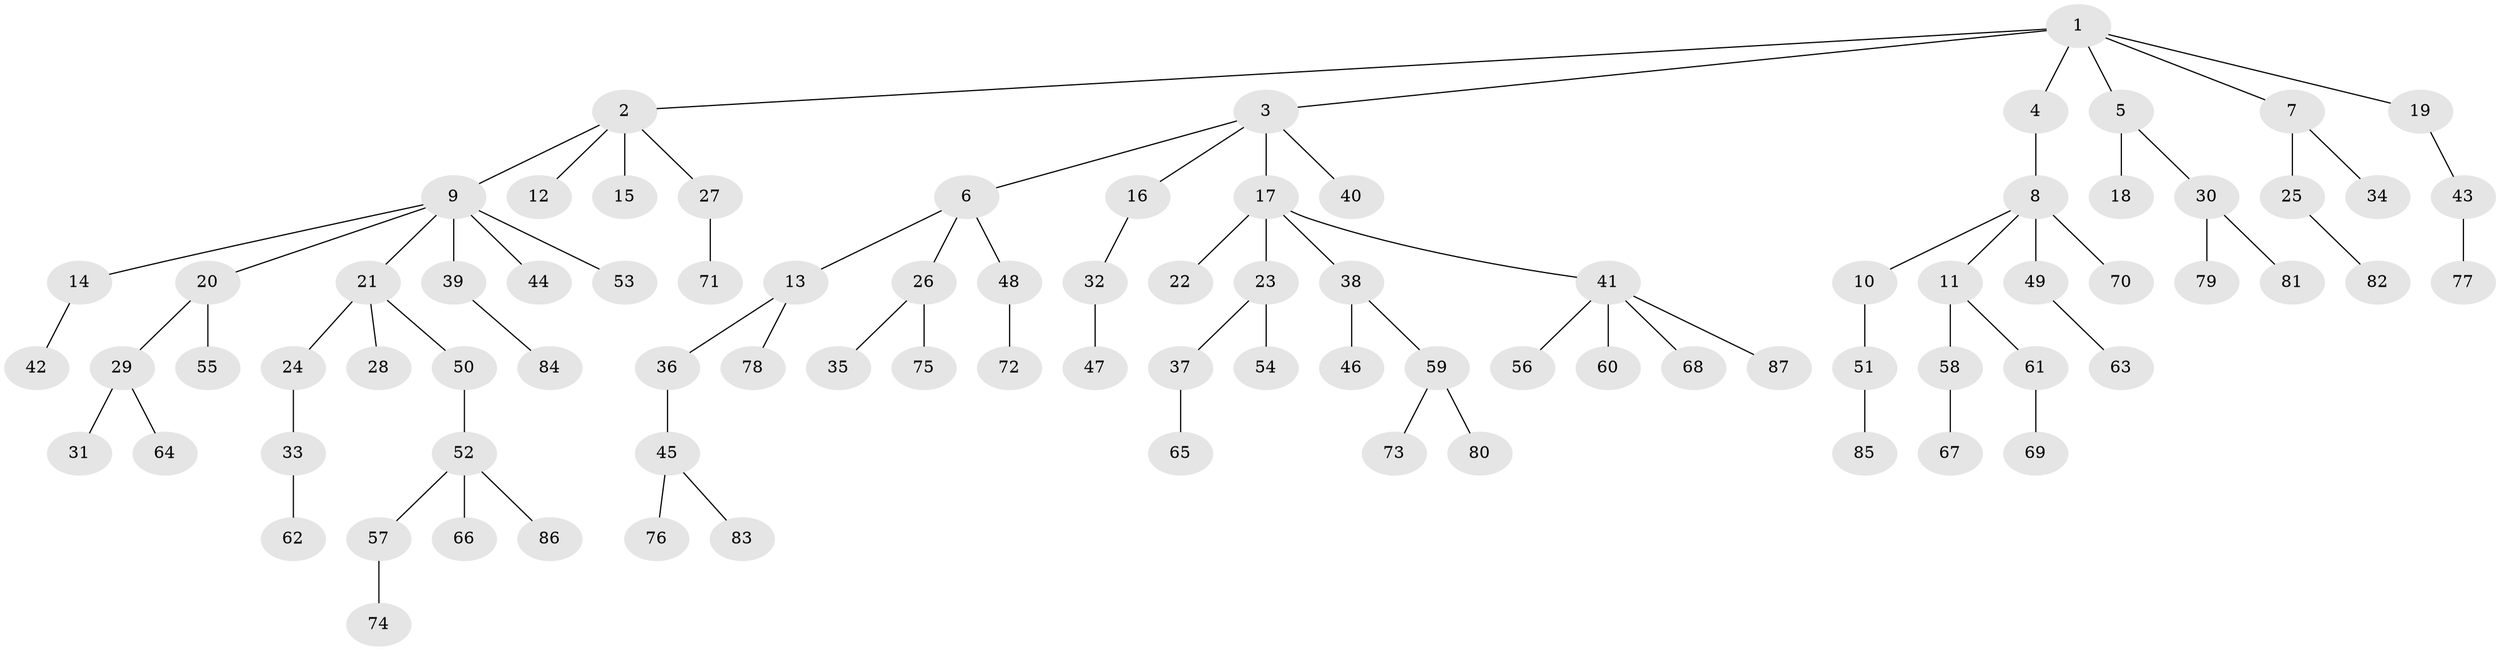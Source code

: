 // coarse degree distribution, {5: 0.07142857142857142, 3: 0.14285714285714285, 4: 0.07142857142857142, 1: 0.5714285714285714, 2: 0.14285714285714285}
// Generated by graph-tools (version 1.1) at 2025/51/03/04/25 22:51:52]
// undirected, 87 vertices, 86 edges
graph export_dot {
  node [color=gray90,style=filled];
  1;
  2;
  3;
  4;
  5;
  6;
  7;
  8;
  9;
  10;
  11;
  12;
  13;
  14;
  15;
  16;
  17;
  18;
  19;
  20;
  21;
  22;
  23;
  24;
  25;
  26;
  27;
  28;
  29;
  30;
  31;
  32;
  33;
  34;
  35;
  36;
  37;
  38;
  39;
  40;
  41;
  42;
  43;
  44;
  45;
  46;
  47;
  48;
  49;
  50;
  51;
  52;
  53;
  54;
  55;
  56;
  57;
  58;
  59;
  60;
  61;
  62;
  63;
  64;
  65;
  66;
  67;
  68;
  69;
  70;
  71;
  72;
  73;
  74;
  75;
  76;
  77;
  78;
  79;
  80;
  81;
  82;
  83;
  84;
  85;
  86;
  87;
  1 -- 2;
  1 -- 3;
  1 -- 4;
  1 -- 5;
  1 -- 7;
  1 -- 19;
  2 -- 9;
  2 -- 12;
  2 -- 15;
  2 -- 27;
  3 -- 6;
  3 -- 16;
  3 -- 17;
  3 -- 40;
  4 -- 8;
  5 -- 18;
  5 -- 30;
  6 -- 13;
  6 -- 26;
  6 -- 48;
  7 -- 25;
  7 -- 34;
  8 -- 10;
  8 -- 11;
  8 -- 49;
  8 -- 70;
  9 -- 14;
  9 -- 20;
  9 -- 21;
  9 -- 39;
  9 -- 44;
  9 -- 53;
  10 -- 51;
  11 -- 58;
  11 -- 61;
  13 -- 36;
  13 -- 78;
  14 -- 42;
  16 -- 32;
  17 -- 22;
  17 -- 23;
  17 -- 38;
  17 -- 41;
  19 -- 43;
  20 -- 29;
  20 -- 55;
  21 -- 24;
  21 -- 28;
  21 -- 50;
  23 -- 37;
  23 -- 54;
  24 -- 33;
  25 -- 82;
  26 -- 35;
  26 -- 75;
  27 -- 71;
  29 -- 31;
  29 -- 64;
  30 -- 79;
  30 -- 81;
  32 -- 47;
  33 -- 62;
  36 -- 45;
  37 -- 65;
  38 -- 46;
  38 -- 59;
  39 -- 84;
  41 -- 56;
  41 -- 60;
  41 -- 68;
  41 -- 87;
  43 -- 77;
  45 -- 76;
  45 -- 83;
  48 -- 72;
  49 -- 63;
  50 -- 52;
  51 -- 85;
  52 -- 57;
  52 -- 66;
  52 -- 86;
  57 -- 74;
  58 -- 67;
  59 -- 73;
  59 -- 80;
  61 -- 69;
}
